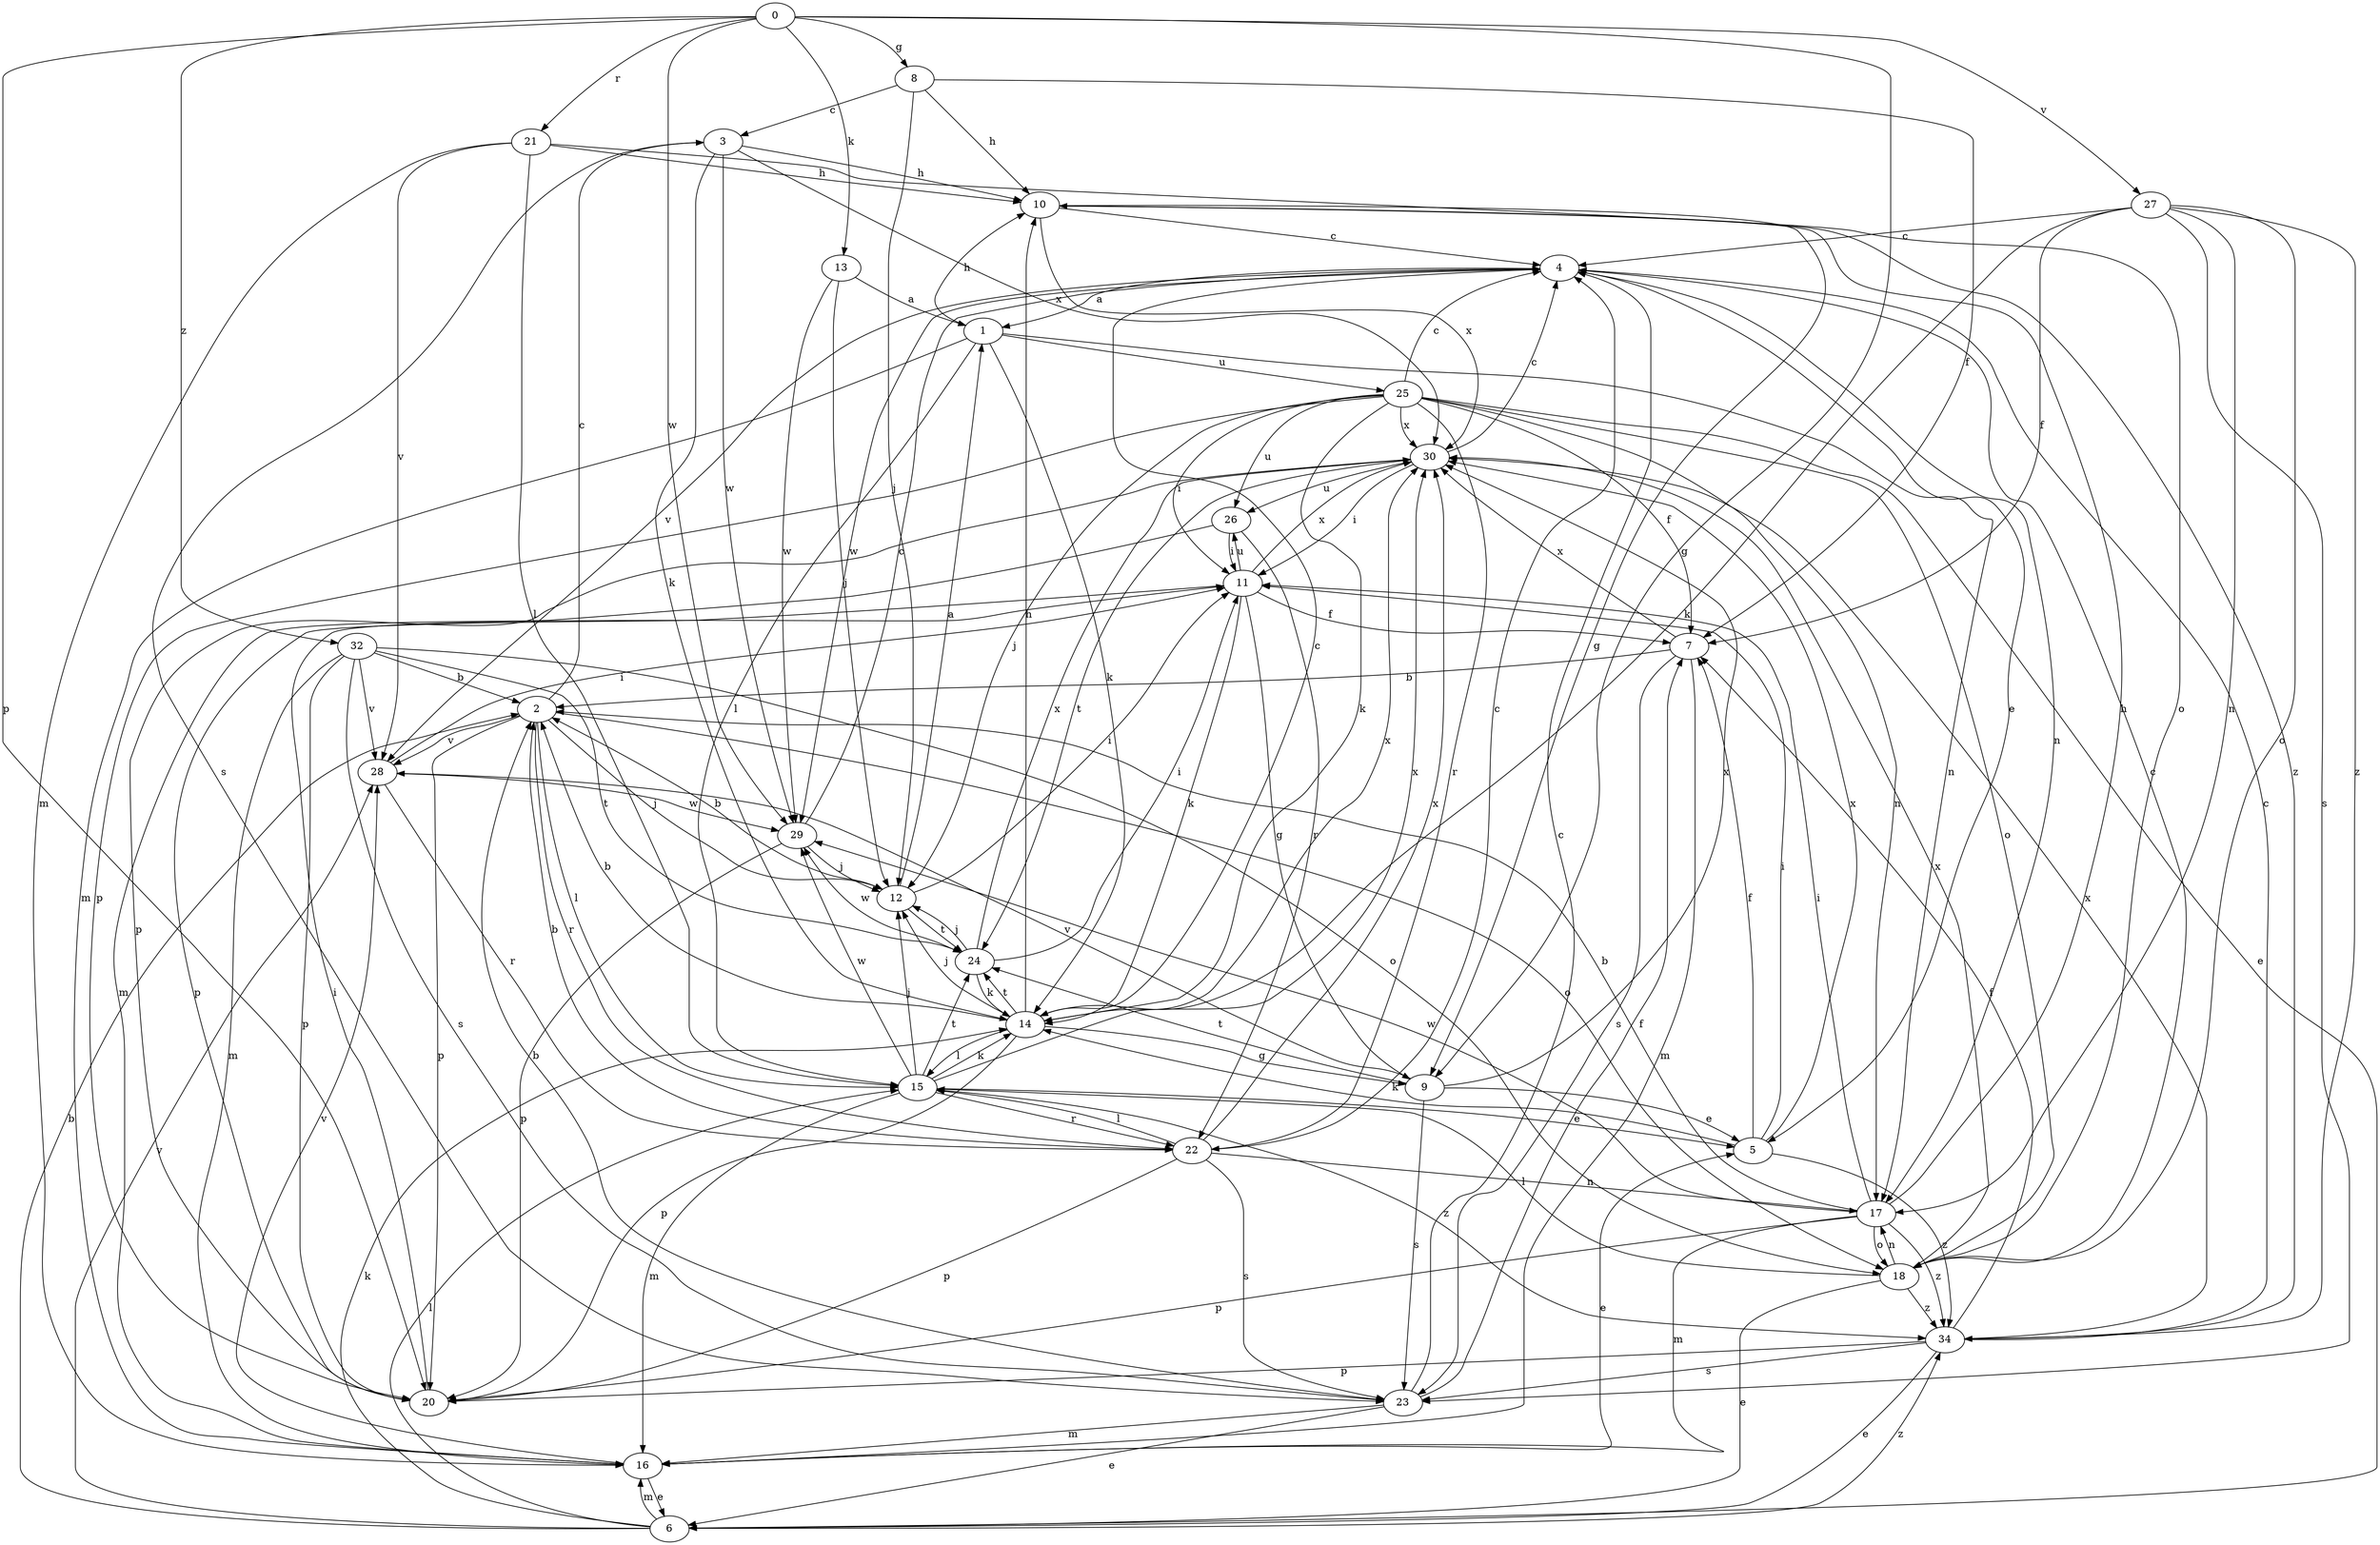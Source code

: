 strict digraph  {
0;
1;
2;
3;
4;
5;
6;
7;
8;
9;
10;
11;
12;
13;
14;
15;
16;
17;
18;
20;
21;
22;
23;
24;
25;
26;
27;
28;
29;
30;
32;
34;
0 -> 8  [label=g];
0 -> 9  [label=g];
0 -> 13  [label=k];
0 -> 20  [label=p];
0 -> 21  [label=r];
0 -> 27  [label=v];
0 -> 29  [label=w];
0 -> 32  [label=z];
1 -> 10  [label=h];
1 -> 14  [label=k];
1 -> 15  [label=l];
1 -> 16  [label=m];
1 -> 17  [label=n];
1 -> 25  [label=u];
2 -> 3  [label=c];
2 -> 12  [label=j];
2 -> 15  [label=l];
2 -> 18  [label=o];
2 -> 20  [label=p];
2 -> 22  [label=r];
2 -> 28  [label=v];
3 -> 10  [label=h];
3 -> 14  [label=k];
3 -> 23  [label=s];
3 -> 29  [label=w];
3 -> 30  [label=x];
4 -> 1  [label=a];
4 -> 5  [label=e];
4 -> 17  [label=n];
4 -> 28  [label=v];
4 -> 29  [label=w];
5 -> 7  [label=f];
5 -> 11  [label=i];
5 -> 14  [label=k];
5 -> 30  [label=x];
5 -> 34  [label=z];
6 -> 2  [label=b];
6 -> 14  [label=k];
6 -> 15  [label=l];
6 -> 16  [label=m];
6 -> 28  [label=v];
6 -> 34  [label=z];
7 -> 2  [label=b];
7 -> 16  [label=m];
7 -> 23  [label=s];
7 -> 30  [label=x];
8 -> 3  [label=c];
8 -> 7  [label=f];
8 -> 10  [label=h];
8 -> 12  [label=j];
9 -> 5  [label=e];
9 -> 23  [label=s];
9 -> 24  [label=t];
9 -> 28  [label=v];
9 -> 30  [label=x];
10 -> 4  [label=c];
10 -> 9  [label=g];
10 -> 30  [label=x];
10 -> 34  [label=z];
11 -> 7  [label=f];
11 -> 9  [label=g];
11 -> 14  [label=k];
11 -> 20  [label=p];
11 -> 26  [label=u];
11 -> 30  [label=x];
12 -> 1  [label=a];
12 -> 2  [label=b];
12 -> 11  [label=i];
12 -> 24  [label=t];
13 -> 1  [label=a];
13 -> 12  [label=j];
13 -> 29  [label=w];
14 -> 2  [label=b];
14 -> 4  [label=c];
14 -> 9  [label=g];
14 -> 10  [label=h];
14 -> 12  [label=j];
14 -> 15  [label=l];
14 -> 20  [label=p];
14 -> 24  [label=t];
14 -> 30  [label=x];
15 -> 5  [label=e];
15 -> 12  [label=j];
15 -> 14  [label=k];
15 -> 16  [label=m];
15 -> 22  [label=r];
15 -> 24  [label=t];
15 -> 29  [label=w];
15 -> 30  [label=x];
15 -> 34  [label=z];
16 -> 5  [label=e];
16 -> 6  [label=e];
16 -> 28  [label=v];
17 -> 2  [label=b];
17 -> 10  [label=h];
17 -> 11  [label=i];
17 -> 16  [label=m];
17 -> 18  [label=o];
17 -> 20  [label=p];
17 -> 29  [label=w];
17 -> 34  [label=z];
18 -> 4  [label=c];
18 -> 6  [label=e];
18 -> 15  [label=l];
18 -> 17  [label=n];
18 -> 30  [label=x];
18 -> 34  [label=z];
20 -> 11  [label=i];
21 -> 10  [label=h];
21 -> 15  [label=l];
21 -> 16  [label=m];
21 -> 18  [label=o];
21 -> 28  [label=v];
22 -> 2  [label=b];
22 -> 4  [label=c];
22 -> 15  [label=l];
22 -> 17  [label=n];
22 -> 20  [label=p];
22 -> 23  [label=s];
22 -> 30  [label=x];
23 -> 2  [label=b];
23 -> 4  [label=c];
23 -> 6  [label=e];
23 -> 7  [label=f];
23 -> 16  [label=m];
24 -> 11  [label=i];
24 -> 12  [label=j];
24 -> 14  [label=k];
24 -> 29  [label=w];
24 -> 30  [label=x];
25 -> 4  [label=c];
25 -> 6  [label=e];
25 -> 7  [label=f];
25 -> 11  [label=i];
25 -> 12  [label=j];
25 -> 14  [label=k];
25 -> 17  [label=n];
25 -> 18  [label=o];
25 -> 20  [label=p];
25 -> 22  [label=r];
25 -> 26  [label=u];
25 -> 30  [label=x];
26 -> 11  [label=i];
26 -> 16  [label=m];
26 -> 22  [label=r];
27 -> 4  [label=c];
27 -> 7  [label=f];
27 -> 14  [label=k];
27 -> 17  [label=n];
27 -> 18  [label=o];
27 -> 23  [label=s];
27 -> 34  [label=z];
28 -> 11  [label=i];
28 -> 22  [label=r];
28 -> 29  [label=w];
29 -> 4  [label=c];
29 -> 12  [label=j];
29 -> 20  [label=p];
30 -> 4  [label=c];
30 -> 11  [label=i];
30 -> 20  [label=p];
30 -> 24  [label=t];
30 -> 26  [label=u];
32 -> 2  [label=b];
32 -> 16  [label=m];
32 -> 18  [label=o];
32 -> 20  [label=p];
32 -> 23  [label=s];
32 -> 24  [label=t];
32 -> 28  [label=v];
34 -> 4  [label=c];
34 -> 6  [label=e];
34 -> 7  [label=f];
34 -> 20  [label=p];
34 -> 23  [label=s];
34 -> 30  [label=x];
}
